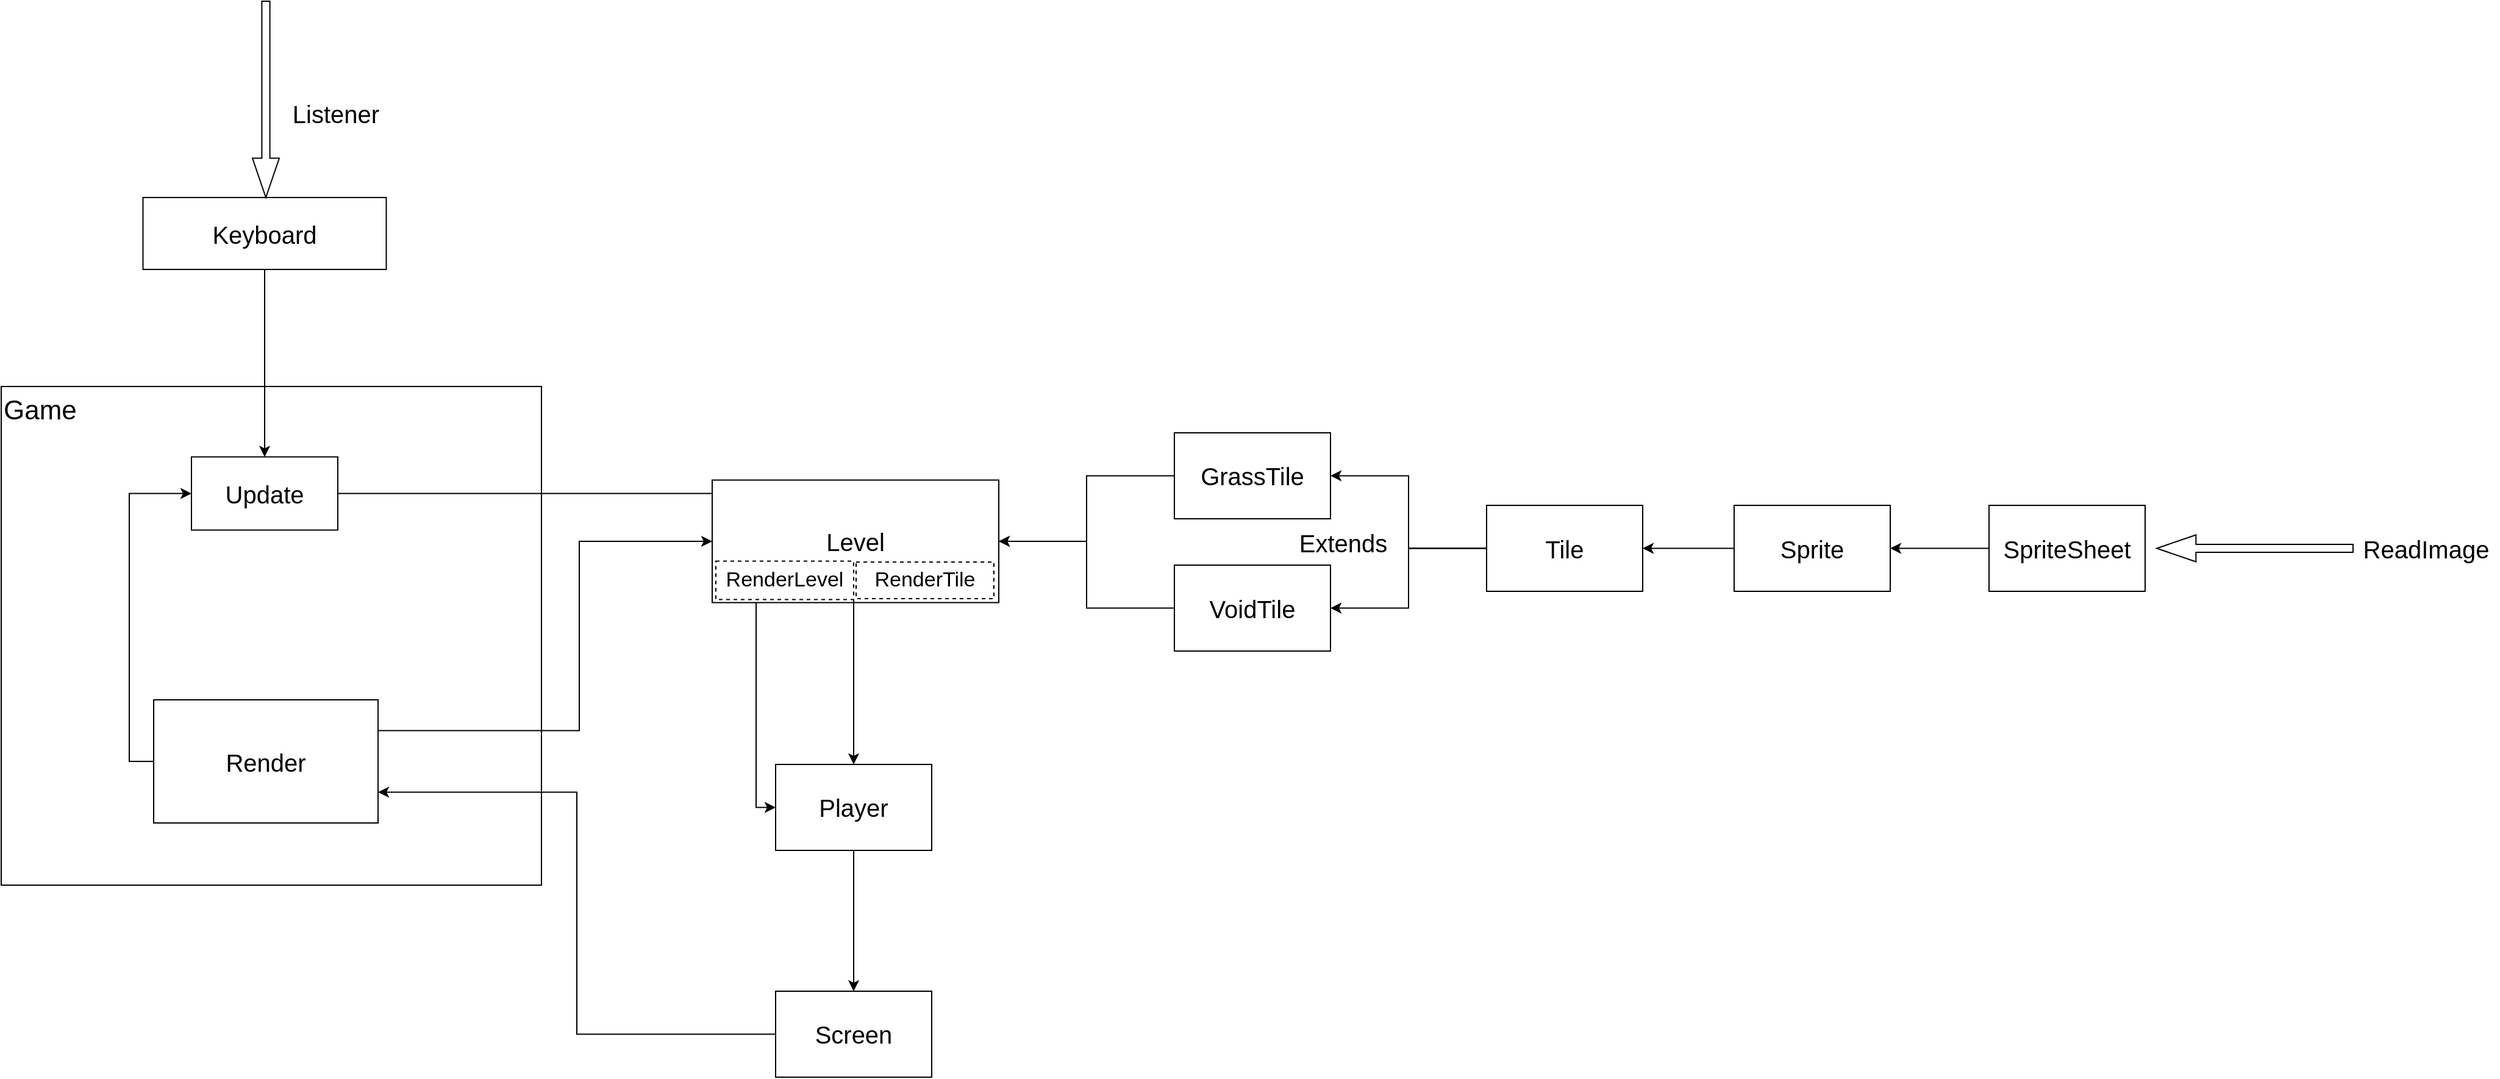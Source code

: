 <mxfile version="28.2.3">
  <diagram name="Page-1" id="eMzpdcfxDRXU5S7EZunc">
    <mxGraphModel dx="3773" dy="2233" grid="0" gridSize="10" guides="1" tooltips="1" connect="1" arrows="1" fold="1" page="0" pageScale="1" pageWidth="1920" pageHeight="1200" math="0" shadow="0">
      <root>
        <mxCell id="0" />
        <mxCell id="1" parent="0" />
        <mxCell id="153Gl87On8ET4E9MDmV--1" value="Game" style="rounded=0;whiteSpace=wrap;html=1;align=left;verticalAlign=top;fontSize=22;textShadow=0;" parent="1" vertex="1">
          <mxGeometry x="-939" y="-447" width="443" height="409" as="geometry" />
        </mxCell>
        <mxCell id="AUR_MlIZ9w9ndO3_Ztun-22" style="edgeStyle=orthogonalEdgeStyle;rounded=0;orthogonalLoop=1;jettySize=auto;html=1;exitX=0;exitY=0.5;exitDx=0;exitDy=0;entryX=1;entryY=0.75;entryDx=0;entryDy=0;" edge="1" parent="1" source="153Gl87On8ET4E9MDmV--4" target="153Gl87On8ET4E9MDmV--16">
          <mxGeometry relative="1" as="geometry" />
        </mxCell>
        <mxCell id="153Gl87On8ET4E9MDmV--4" value="Screen" style="rounded=0;whiteSpace=wrap;html=1;align=center;verticalAlign=middle;fontSize=20;" parent="1" vertex="1">
          <mxGeometry x="-304" y="49" width="128" height="70.5" as="geometry" />
        </mxCell>
        <mxCell id="153Gl87On8ET4E9MDmV--18" style="edgeStyle=orthogonalEdgeStyle;rounded=0;orthogonalLoop=1;jettySize=auto;html=1;exitX=0.5;exitY=1;exitDx=0;exitDy=0;" parent="1" source="153Gl87On8ET4E9MDmV--6" target="153Gl87On8ET4E9MDmV--15" edge="1">
          <mxGeometry relative="1" as="geometry" />
        </mxCell>
        <mxCell id="153Gl87On8ET4E9MDmV--6" value="Keyboard" style="rounded=0;whiteSpace=wrap;html=1;align=center;verticalAlign=middle;fontSize=20;" parent="1" vertex="1">
          <mxGeometry x="-822.75" y="-602" width="199.5" height="59" as="geometry" />
        </mxCell>
        <mxCell id="153Gl87On8ET4E9MDmV--12" value="" style="shape=singleArrow;direction=south;whiteSpace=wrap;html=1;" parent="1" vertex="1">
          <mxGeometry x="-733" y="-763" width="22" height="161" as="geometry" />
        </mxCell>
        <mxCell id="153Gl87On8ET4E9MDmV--13" value="Listener" style="text;html=1;align=center;verticalAlign=middle;whiteSpace=wrap;rounded=0;fontSize=20;" parent="1" vertex="1">
          <mxGeometry x="-724" y="-698" width="119" height="53" as="geometry" />
        </mxCell>
        <mxCell id="AUR_MlIZ9w9ndO3_Ztun-25" style="edgeStyle=orthogonalEdgeStyle;rounded=0;orthogonalLoop=1;jettySize=auto;html=1;exitX=1;exitY=0.5;exitDx=0;exitDy=0;entryX=0;entryY=0.5;entryDx=0;entryDy=0;" edge="1" parent="1" source="153Gl87On8ET4E9MDmV--15" target="AUR_MlIZ9w9ndO3_Ztun-11">
          <mxGeometry relative="1" as="geometry">
            <Array as="points">
              <mxPoint x="-320" y="-359" />
              <mxPoint x="-320" y="-102" />
            </Array>
          </mxGeometry>
        </mxCell>
        <mxCell id="153Gl87On8ET4E9MDmV--15" value="Update" style="rounded=0;whiteSpace=wrap;html=1;fontSize=20;" parent="1" vertex="1">
          <mxGeometry x="-783" y="-389.25" width="120" height="60" as="geometry" />
        </mxCell>
        <mxCell id="AUR_MlIZ9w9ndO3_Ztun-19" style="edgeStyle=orthogonalEdgeStyle;rounded=0;orthogonalLoop=1;jettySize=auto;html=1;exitX=1;exitY=0.25;exitDx=0;exitDy=0;entryX=0;entryY=0.5;entryDx=0;entryDy=0;" edge="1" parent="1" source="153Gl87On8ET4E9MDmV--16" target="rpNOJbMMG7eSDbMSYl1A-2">
          <mxGeometry relative="1" as="geometry">
            <Array as="points">
              <mxPoint x="-465" y="-165" />
              <mxPoint x="-465" y="-320" />
            </Array>
          </mxGeometry>
        </mxCell>
        <mxCell id="AUR_MlIZ9w9ndO3_Ztun-24" style="edgeStyle=orthogonalEdgeStyle;rounded=0;orthogonalLoop=1;jettySize=auto;html=1;exitX=0;exitY=0.5;exitDx=0;exitDy=0;entryX=0;entryY=0.5;entryDx=0;entryDy=0;" edge="1" parent="1" source="153Gl87On8ET4E9MDmV--16" target="153Gl87On8ET4E9MDmV--15">
          <mxGeometry relative="1" as="geometry" />
        </mxCell>
        <mxCell id="153Gl87On8ET4E9MDmV--16" value="Render" style="rounded=0;whiteSpace=wrap;html=1;fontSize=20;verticalAlign=middle;align=center;" parent="1" vertex="1">
          <mxGeometry x="-814" y="-190" width="184" height="101" as="geometry" />
        </mxCell>
        <mxCell id="prcBOF4q3noGiNaaP4B0-11" style="edgeStyle=orthogonalEdgeStyle;rounded=0;orthogonalLoop=1;jettySize=auto;html=1;exitX=0;exitY=0.5;exitDx=0;exitDy=0;entryX=1;entryY=0.5;entryDx=0;entryDy=0;" parent="1" source="153Gl87On8ET4E9MDmV--25" target="153Gl87On8ET4E9MDmV--26" edge="1">
          <mxGeometry relative="1" as="geometry" />
        </mxCell>
        <mxCell id="153Gl87On8ET4E9MDmV--25" value="SpriteSheet" style="rounded=0;whiteSpace=wrap;html=1;align=center;verticalAlign=middle;fontSize=20;" parent="1" vertex="1">
          <mxGeometry x="691" y="-349.5" width="128" height="70.5" as="geometry" />
        </mxCell>
        <mxCell id="rpNOJbMMG7eSDbMSYl1A-21" style="edgeStyle=orthogonalEdgeStyle;rounded=0;orthogonalLoop=1;jettySize=auto;html=1;exitX=0;exitY=0.5;exitDx=0;exitDy=0;entryX=1;entryY=0.5;entryDx=0;entryDy=0;" parent="1" source="153Gl87On8ET4E9MDmV--26" target="prcBOF4q3noGiNaaP4B0-10" edge="1">
          <mxGeometry relative="1" as="geometry" />
        </mxCell>
        <mxCell id="153Gl87On8ET4E9MDmV--26" value="Sprite" style="rounded=0;whiteSpace=wrap;html=1;align=center;verticalAlign=middle;fontSize=20;" parent="1" vertex="1">
          <mxGeometry x="482" y="-349.5" width="128" height="70.5" as="geometry" />
        </mxCell>
        <mxCell id="153Gl87On8ET4E9MDmV--29" value="" style="shape=singleArrow;direction=south;whiteSpace=wrap;html=1;rotation=90;" parent="1" vertex="1">
          <mxGeometry x="898" y="-394.75" width="22" height="161" as="geometry" />
        </mxCell>
        <mxCell id="153Gl87On8ET4E9MDmV--30" value="ReadImage" style="text;html=1;align=center;verticalAlign=middle;whiteSpace=wrap;rounded=0;fontSize=20;" parent="1" vertex="1">
          <mxGeometry x="990" y="-340.75" width="119" height="53" as="geometry" />
        </mxCell>
        <mxCell id="rpNOJbMMG7eSDbMSYl1A-14" style="edgeStyle=orthogonalEdgeStyle;rounded=0;orthogonalLoop=1;jettySize=auto;html=1;exitX=0;exitY=0.5;exitDx=0;exitDy=0;entryX=1;entryY=0.5;entryDx=0;entryDy=0;" parent="1" source="prcBOF4q3noGiNaaP4B0-9" target="rpNOJbMMG7eSDbMSYl1A-2" edge="1">
          <mxGeometry relative="1" as="geometry" />
        </mxCell>
        <mxCell id="prcBOF4q3noGiNaaP4B0-9" value="GrassTile" style="rounded=0;whiteSpace=wrap;html=1;align=center;verticalAlign=middle;fontSize=20;" parent="1" vertex="1">
          <mxGeometry x="23" y="-409" width="128" height="70.5" as="geometry" />
        </mxCell>
        <mxCell id="rpNOJbMMG7eSDbMSYl1A-22" style="edgeStyle=orthogonalEdgeStyle;rounded=0;orthogonalLoop=1;jettySize=auto;html=1;exitX=0;exitY=0.5;exitDx=0;exitDy=0;entryX=1;entryY=0.5;entryDx=0;entryDy=0;" parent="1" source="prcBOF4q3noGiNaaP4B0-10" target="prcBOF4q3noGiNaaP4B0-9" edge="1">
          <mxGeometry relative="1" as="geometry" />
        </mxCell>
        <mxCell id="rpNOJbMMG7eSDbMSYl1A-23" style="edgeStyle=orthogonalEdgeStyle;rounded=0;orthogonalLoop=1;jettySize=auto;html=1;exitX=0;exitY=0.5;exitDx=0;exitDy=0;entryX=1;entryY=0.5;entryDx=0;entryDy=0;" parent="1" source="prcBOF4q3noGiNaaP4B0-10" target="rpNOJbMMG7eSDbMSYl1A-4" edge="1">
          <mxGeometry relative="1" as="geometry" />
        </mxCell>
        <mxCell id="prcBOF4q3noGiNaaP4B0-10" value="Tile" style="rounded=0;whiteSpace=wrap;html=1;align=center;verticalAlign=middle;fontSize=20;" parent="1" vertex="1">
          <mxGeometry x="279" y="-349.5" width="128" height="70.5" as="geometry" />
        </mxCell>
        <mxCell id="8HnpL1CLeyRg7uONZm4t-2" value="Extends" style="text;html=1;align=center;verticalAlign=middle;whiteSpace=wrap;rounded=0;fontSize=20;" parent="1" vertex="1">
          <mxGeometry x="114" y="-340.75" width="95" height="44" as="geometry" />
        </mxCell>
        <mxCell id="rpNOJbMMG7eSDbMSYl1A-2" value="Level" style="rounded=0;whiteSpace=wrap;html=1;align=center;verticalAlign=middle;fontSize=20;" parent="1" vertex="1">
          <mxGeometry x="-356" y="-370.25" width="235" height="100.5" as="geometry" />
        </mxCell>
        <mxCell id="rpNOJbMMG7eSDbMSYl1A-16" style="edgeStyle=orthogonalEdgeStyle;rounded=0;orthogonalLoop=1;jettySize=auto;html=1;exitX=0;exitY=0.5;exitDx=0;exitDy=0;entryX=1;entryY=0.5;entryDx=0;entryDy=0;" parent="1" source="rpNOJbMMG7eSDbMSYl1A-4" target="rpNOJbMMG7eSDbMSYl1A-2" edge="1">
          <mxGeometry relative="1" as="geometry" />
        </mxCell>
        <mxCell id="rpNOJbMMG7eSDbMSYl1A-4" value="VoidTile" style="rounded=0;whiteSpace=wrap;html=1;align=center;verticalAlign=middle;fontSize=20;" parent="1" vertex="1">
          <mxGeometry x="23" y="-300.5" width="128" height="70.5" as="geometry" />
        </mxCell>
        <mxCell id="AUR_MlIZ9w9ndO3_Ztun-20" style="edgeStyle=orthogonalEdgeStyle;rounded=0;orthogonalLoop=1;jettySize=auto;html=1;exitX=1;exitY=1;exitDx=0;exitDy=0;entryX=0.5;entryY=0;entryDx=0;entryDy=0;" edge="1" parent="1" source="rpNOJbMMG7eSDbMSYl1A-27" target="AUR_MlIZ9w9ndO3_Ztun-11">
          <mxGeometry relative="1" as="geometry" />
        </mxCell>
        <mxCell id="rpNOJbMMG7eSDbMSYl1A-27" value="RenderLevel" style="text;html=1;align=center;verticalAlign=middle;whiteSpace=wrap;rounded=0;fontSize=17;strokeColor=default;dashed=1;" parent="1" vertex="1">
          <mxGeometry x="-353" y="-303.75" width="113" height="31.5" as="geometry" />
        </mxCell>
        <mxCell id="rpNOJbMMG7eSDbMSYl1A-28" value="RenderTile" style="text;html=1;align=center;verticalAlign=middle;whiteSpace=wrap;rounded=0;fontSize=17;strokeColor=default;dashed=1;" parent="1" vertex="1">
          <mxGeometry x="-238" y="-303" width="113" height="30" as="geometry" />
        </mxCell>
        <mxCell id="AUR_MlIZ9w9ndO3_Ztun-21" style="edgeStyle=orthogonalEdgeStyle;rounded=0;orthogonalLoop=1;jettySize=auto;html=1;exitX=0.5;exitY=1;exitDx=0;exitDy=0;" edge="1" parent="1" source="AUR_MlIZ9w9ndO3_Ztun-11" target="153Gl87On8ET4E9MDmV--4">
          <mxGeometry relative="1" as="geometry" />
        </mxCell>
        <mxCell id="AUR_MlIZ9w9ndO3_Ztun-11" value="Player" style="rounded=0;whiteSpace=wrap;html=1;align=center;verticalAlign=middle;fontSize=20;" vertex="1" parent="1">
          <mxGeometry x="-304" y="-137" width="128" height="70.5" as="geometry" />
        </mxCell>
      </root>
    </mxGraphModel>
  </diagram>
</mxfile>
